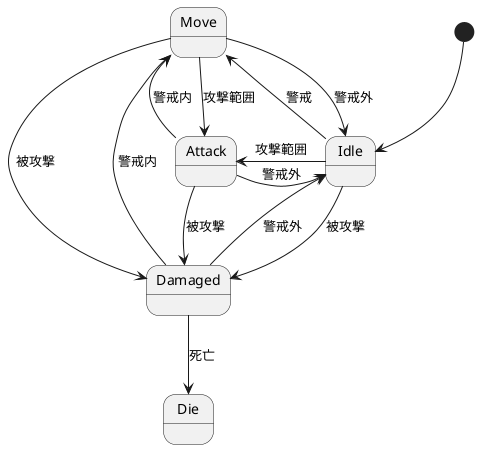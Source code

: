 @startuml SpawnEnemyState

[*] --> Idle

Idle -down-> Move : 警戒
Idle -left-> Attack : 攻撃範囲
Idle -right-> Damaged : 被攻撃

Move -down-> Attack : 攻撃範囲
Move -up-> Idle : 警戒外
Move -down-> Damaged : 被攻撃

Attack -left-> Idle : 警戒外
Attack -up-> Move : 警戒内
Attack -down-> Damaged : 被攻撃

Damaged -left-> Idle : 警戒外
Damaged -up-> Move : 警戒内
Damaged -down-> Die : 死亡

@enduml
